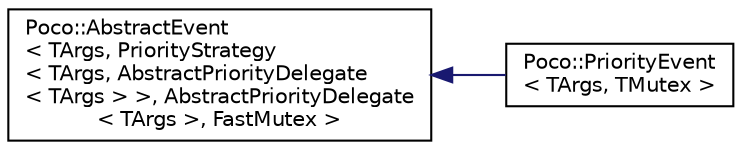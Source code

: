 digraph "Graphical Class Hierarchy"
{
 // LATEX_PDF_SIZE
  edge [fontname="Helvetica",fontsize="10",labelfontname="Helvetica",labelfontsize="10"];
  node [fontname="Helvetica",fontsize="10",shape=record];
  rankdir="LR";
  Node0 [label="Poco::AbstractEvent\l\< TArgs, PriorityStrategy\l\< TArgs, AbstractPriorityDelegate\l\< TArgs \> \>, AbstractPriorityDelegate\l\< TArgs \>, FastMutex \>",height=0.2,width=0.4,color="black", fillcolor="white", style="filled",URL="$classPoco_1_1AbstractEvent.html",tooltip=" "];
  Node0 -> Node1 [dir="back",color="midnightblue",fontsize="10",style="solid",fontname="Helvetica"];
  Node1 [label="Poco::PriorityEvent\l\< TArgs, TMutex \>",height=0.2,width=0.4,color="black", fillcolor="white", style="filled",URL="$classPoco_1_1PriorityEvent.html",tooltip=" "];
}
